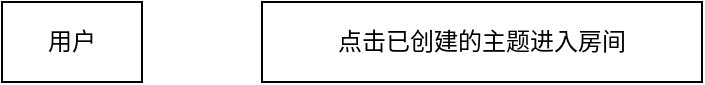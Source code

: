 <mxfile version="22.1.16" type="github">
  <diagram name="第 1 页" id="3c7-YKSq7JLv_ibGxWt0">
    <mxGraphModel dx="794" dy="466" grid="1" gridSize="10" guides="1" tooltips="1" connect="1" arrows="1" fold="1" page="1" pageScale="1" pageWidth="827" pageHeight="1169" math="0" shadow="0">
      <root>
        <mxCell id="0" />
        <mxCell id="1" parent="0" />
        <mxCell id="CQSmMKJmLMmd6HDstxWm-1" value="用户" style="rounded=0;whiteSpace=wrap;html=1;" parent="1" vertex="1">
          <mxGeometry x="130" y="110" width="70" height="40" as="geometry" />
        </mxCell>
        <mxCell id="Y2pjcOXVoZPDimEb5wzu-1" value="点击已创建的主题进入房间" style="rounded=0;whiteSpace=wrap;html=1;" vertex="1" parent="1">
          <mxGeometry x="260" y="110" width="220" height="40" as="geometry" />
        </mxCell>
      </root>
    </mxGraphModel>
  </diagram>
</mxfile>
